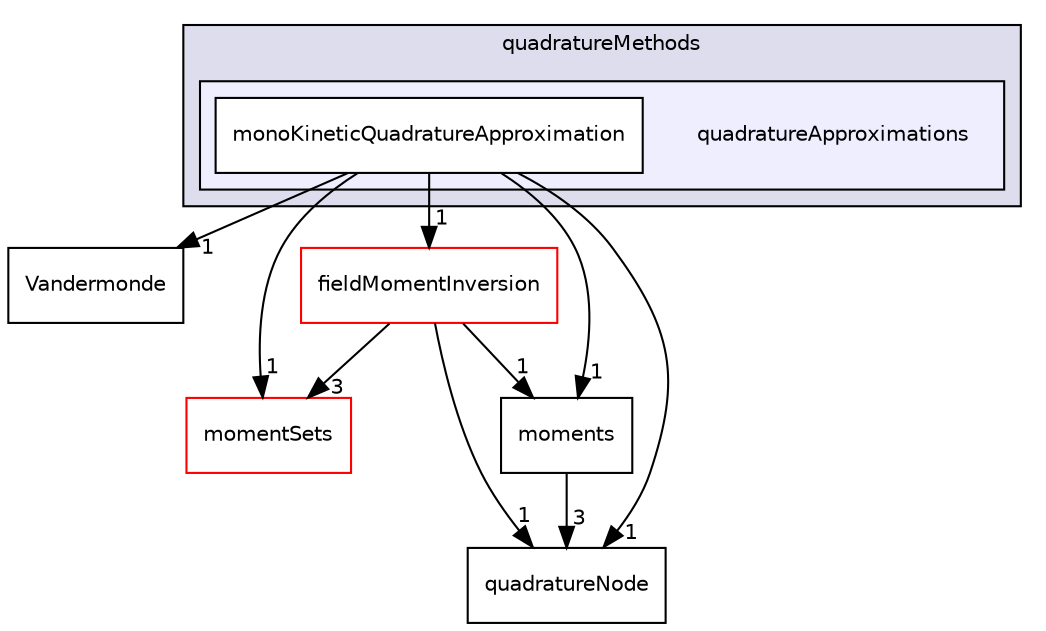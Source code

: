 digraph "quadratureApproximations" {
  bgcolor=transparent;
  compound=true
  node [ fontsize="10", fontname="Helvetica"];
  edge [ labelfontsize="10", labelfontname="Helvetica"];
  subgraph clusterdir_259a5a6e928303d9988273e835fb5828 {
    graph [ bgcolor="#ddddee", pencolor="black", label="quadratureMethods" fontname="Helvetica", fontsize="10", URL="dir_259a5a6e928303d9988273e835fb5828.html"]
  subgraph clusterdir_719cf215453ac00ed8aac873f3732925 {
    graph [ bgcolor="#eeeeff", pencolor="black", label="" URL="dir_719cf215453ac00ed8aac873f3732925.html"];
    dir_719cf215453ac00ed8aac873f3732925 [shape=plaintext label="quadratureApproximations"];
    dir_bbe77a0ebdbe5524becdd703303595c2 [shape=box label="monoKineticQuadratureApproximation" color="black" fillcolor="white" style="filled" URL="dir_bbe77a0ebdbe5524becdd703303595c2.html"];
  }
  }
  dir_31c4affba36cde1c26e847807faab78f [shape=box label="Vandermonde" URL="dir_31c4affba36cde1c26e847807faab78f.html"];
  dir_28a10e058b67f0d7e124cb3c5246e6cb [shape=box label="momentSets" color="red" URL="dir_28a10e058b67f0d7e124cb3c5246e6cb.html"];
  dir_17a6c3d0f5fde6543c26c10fa938ae5d [shape=box label="moments" URL="dir_17a6c3d0f5fde6543c26c10fa938ae5d.html"];
  dir_db960164ea42c42a422c08f487d84e08 [shape=box label="fieldMomentInversion" color="red" URL="dir_db960164ea42c42a422c08f487d84e08.html"];
  dir_48cba3f3a1194fdbaf1cf859d335accc [shape=box label="quadratureNode" URL="dir_48cba3f3a1194fdbaf1cf859d335accc.html"];
  dir_bbe77a0ebdbe5524becdd703303595c2->dir_31c4affba36cde1c26e847807faab78f [headlabel="1", labeldistance=1.5 headhref="dir_000139_000210.html"];
  dir_bbe77a0ebdbe5524becdd703303595c2->dir_28a10e058b67f0d7e124cb3c5246e6cb [headlabel="1", labeldistance=1.5 headhref="dir_000139_000136.html"];
  dir_bbe77a0ebdbe5524becdd703303595c2->dir_17a6c3d0f5fde6543c26c10fa938ae5d [headlabel="1", labeldistance=1.5 headhref="dir_000139_000134.html"];
  dir_bbe77a0ebdbe5524becdd703303595c2->dir_db960164ea42c42a422c08f487d84e08 [headlabel="1", labeldistance=1.5 headhref="dir_000139_000020.html"];
  dir_bbe77a0ebdbe5524becdd703303595c2->dir_48cba3f3a1194fdbaf1cf859d335accc [headlabel="1", labeldistance=1.5 headhref="dir_000139_000183.html"];
  dir_17a6c3d0f5fde6543c26c10fa938ae5d->dir_48cba3f3a1194fdbaf1cf859d335accc [headlabel="3", labeldistance=1.5 headhref="dir_000134_000183.html"];
  dir_db960164ea42c42a422c08f487d84e08->dir_28a10e058b67f0d7e124cb3c5246e6cb [headlabel="3", labeldistance=1.5 headhref="dir_000020_000136.html"];
  dir_db960164ea42c42a422c08f487d84e08->dir_17a6c3d0f5fde6543c26c10fa938ae5d [headlabel="1", labeldistance=1.5 headhref="dir_000020_000134.html"];
  dir_db960164ea42c42a422c08f487d84e08->dir_48cba3f3a1194fdbaf1cf859d335accc [headlabel="1", labeldistance=1.5 headhref="dir_000020_000183.html"];
}
